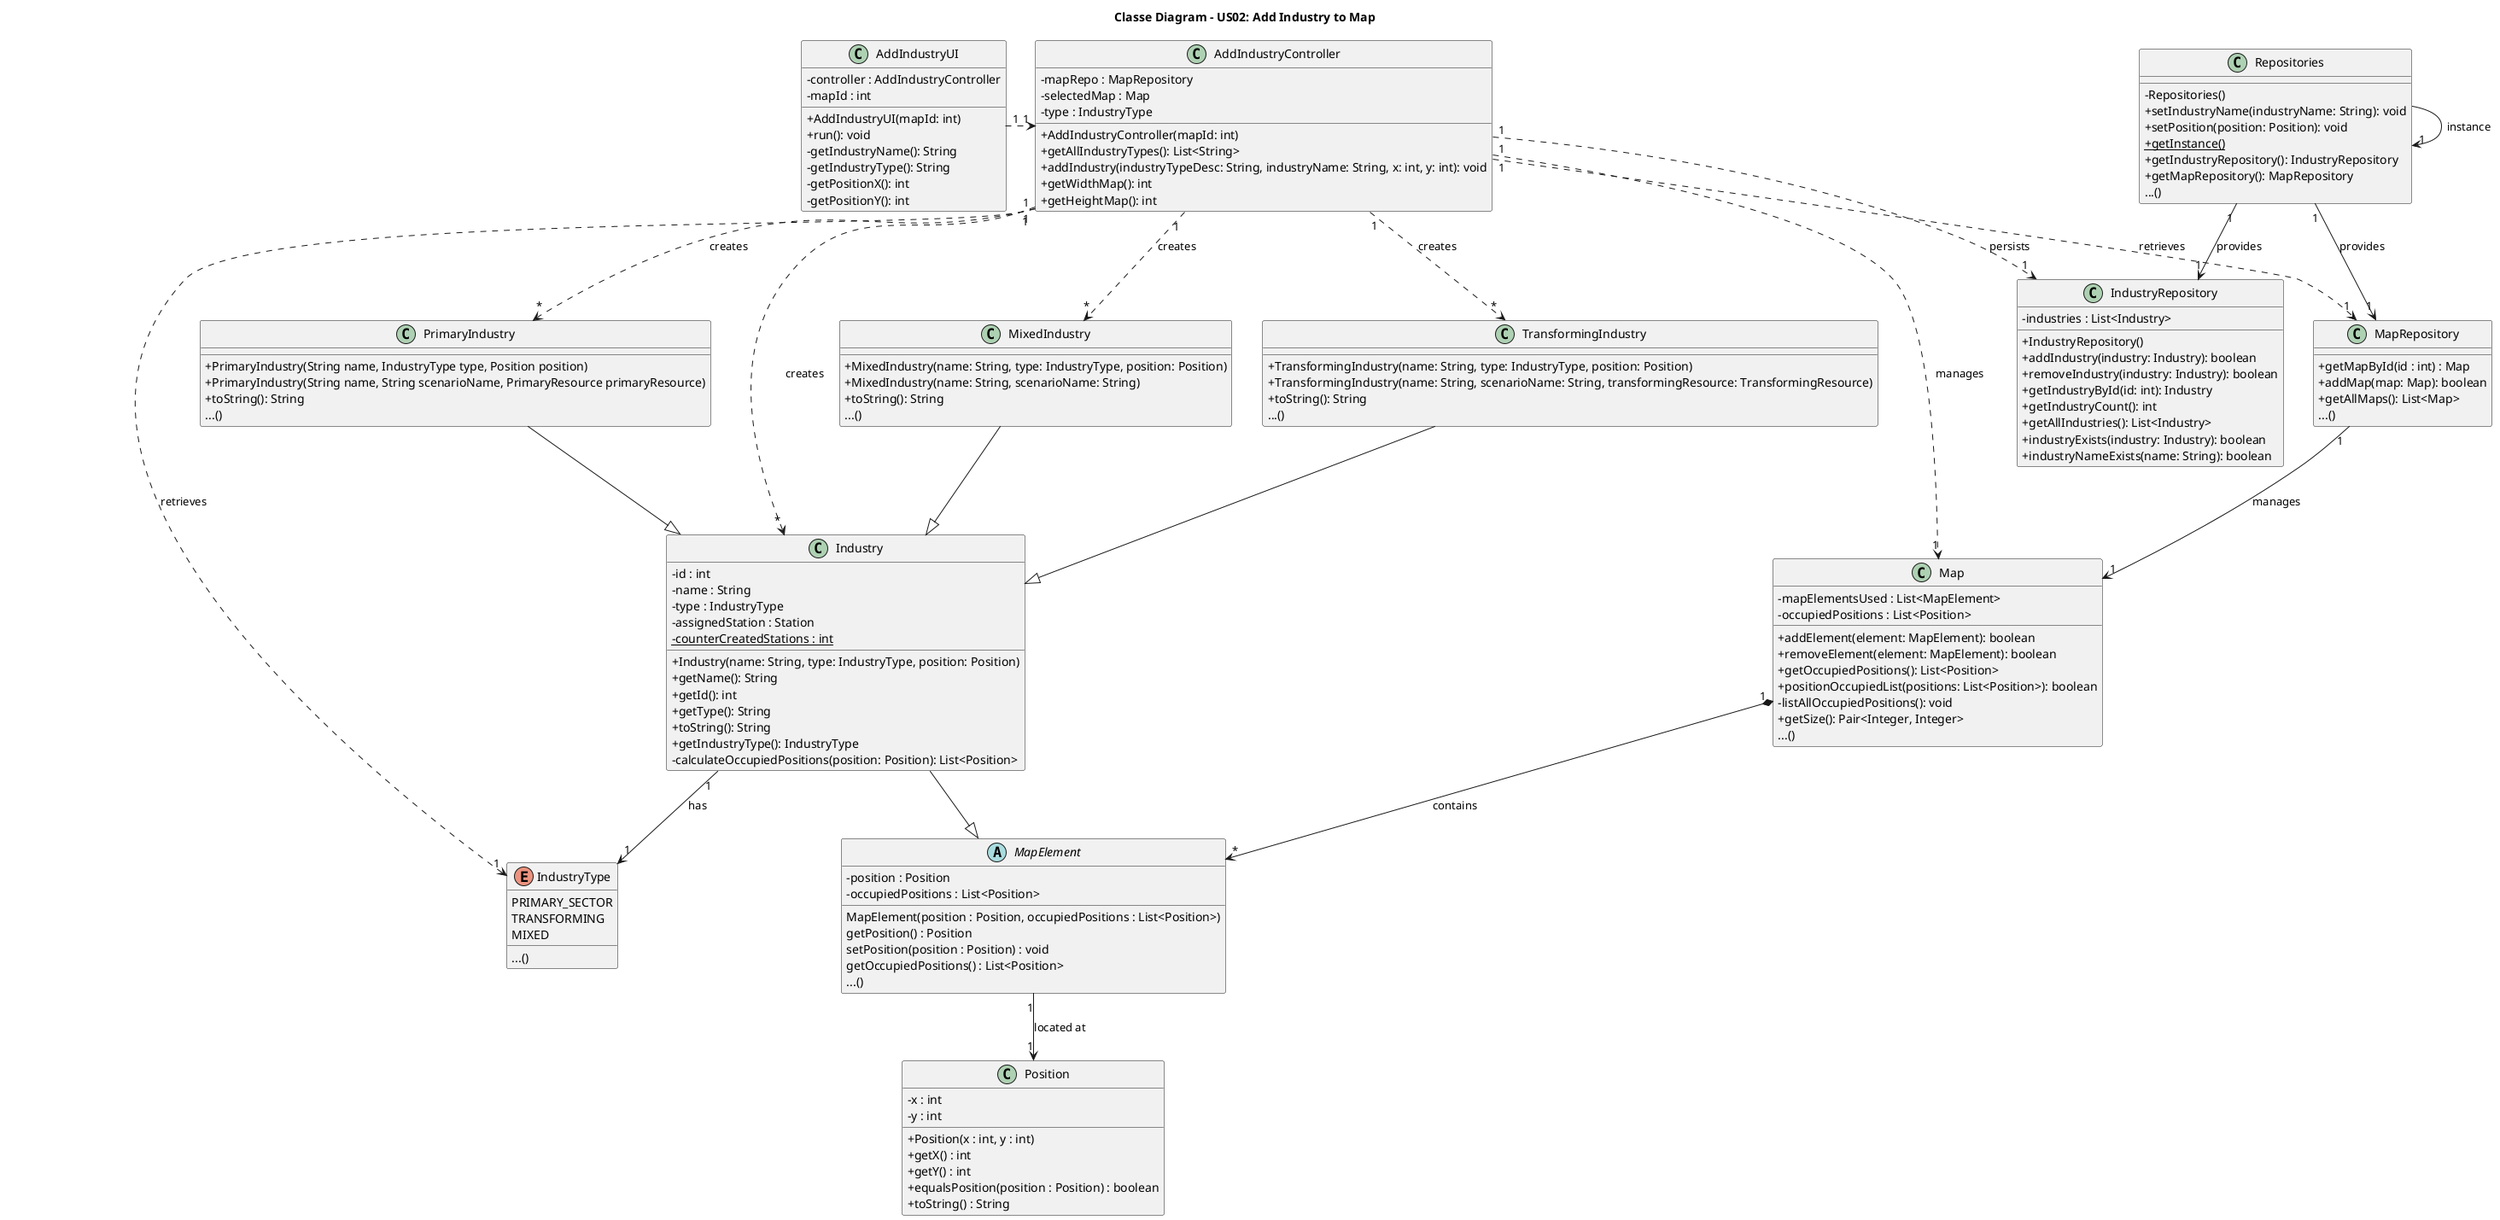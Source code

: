 @startuml

skinparam packageStyle rectangle
skinparam shadowing false
skinparam linetype polyline
skinparam linetype orto
skinparam classAttributeIconSize 0

title Classe Diagram - US02: Add Industry to Map

' --------------------
' DOMAIN CLASSES
' --------------------
class Industry {
    - id : int
    - name : String
    - type : IndustryType
    - assignedStation : Station
    - {static} counterCreatedStations : int
    + Industry(name: String, type: IndustryType, position: Position)
    + getName(): String
    + getId(): int
    + getType(): String
    + toString(): String
    + getIndustryType(): IndustryType
    - calculateOccupiedPositions(position: Position): List<Position>
}

enum IndustryType {
    PRIMARY_SECTOR
    TRANSFORMING
    MIXED
    ...()
}

class PrimaryIndustry {
    + PrimaryIndustry(String name, IndustryType type, Position position)
    + PrimaryIndustry(String name, String scenarioName, PrimaryResource primaryResource)
    + toString(): String
    ...()
}

class MixedIndustry {
    + MixedIndustry(name: String, type: IndustryType, position: Position)
    + MixedIndustry(name: String, scenarioName: String)
    + toString(): String
    ...()
}

class TransformingIndustry {
    + TransformingIndustry(name: String, type: IndustryType, position: Position)
    + TransformingIndustry(name: String, scenarioName: String, transformingResource: TransformingResource)
    + toString(): String
    ...()
}

class Position {
    + Position(x : int, y : int)
    + getX() : int
    + getY() : int
    + equalsPosition(position : Position) : boolean
    + toString() : String
    - x : int
    - y : int
}

class Map {
    - mapElementsUsed : List<MapElement>
    - occupiedPositions : List<Position>
    + addElement(element: MapElement): boolean
    + removeElement(element: MapElement): boolean
    + getOccupiedPositions(): List<Position>
    + positionOccupiedList(positions: List<Position>): boolean
    - listAllOccupiedPositions(): void
    + getSize(): Pair<Integer, Integer>
    ...()
}

abstract class MapElement {
    - position : Position
    - occupiedPositions : List<Position>
    MapElement(position : Position, occupiedPositions : List<Position>)
    getPosition() : Position
    setPosition(position : Position) : void
    getOccupiedPositions() : List<Position>
    ...()
}

Industry --|> MapElement
PrimaryIndustry --|> Industry
MixedIndustry --|> Industry
TransformingIndustry --|> Industry

' --------------------
' CONTROLLERS
' --------------------
class AddIndustryController {
    - mapRepo : MapRepository
    - selectedMap : Map
    - type : IndustryType
    + AddIndustryController(mapId: int)
    + getAllIndustryTypes(): List<String>
    + addIndustry(industryTypeDesc: String, industryName: String, x: int, y: int): void
    + getWidthMap(): int
    + getHeightMap(): int
}

' --------------------
' UI

class AddIndustryUI {
    - controller : AddIndustryController
    - mapId : int
    + AddIndustryUI(mapId: int)
    + run(): void
    - getIndustryName(): String
    - getIndustryType(): String
    - getPositionX(): int
    - getPositionY(): int
}

' --------------------
' REPOSITORIES
' --------------------
class IndustryRepository {
    - industries : List<Industry>
    + IndustryRepository()
    + addIndustry(industry: Industry): boolean
    + removeIndustry(industry: Industry): boolean
    + getIndustryById(id: int): Industry
    + getIndustryCount(): int
    + getAllIndustries(): List<Industry>
    + industryExists(industry: Industry): boolean
    + industryNameExists(name: String): boolean
}

class Repositories {
    - Repositories()
    + setIndustryName(industryName: String): void
    + setPosition(position: Position): void
    + {static} getInstance()
    + getIndustryRepository(): IndustryRepository
    + getMapRepository(): MapRepository
    ...()
}

class MapRepository {
    + getMapById(id : int) : Map
    + addMap(map: Map): boolean
    + getAllMaps(): List<Map>
    ...()
}

' --------------------
' RELATIONSHIPS
' --------------------
AddIndustryUI "1" .> "1" AddIndustryController

AddIndustryController "1" .> "1" Map : manages
AddIndustryController "1" ..> "*" Industry : creates
AddIndustryController "1" ..> "*" PrimaryIndustry : creates
AddIndustryController "1" ..> "*" TransformingIndustry : creates
AddIndustryController "1" ..> "*" MixedIndustry : creates
AddIndustryController "1" ..> "1" IndustryRepository : persists
AddIndustryController "1" ..> "1" IndustryType : retrieves
AddIndustryController "1" ..> "1" MapRepository : retrieves

Industry "1" --> "1" IndustryType : has

Map "1" *--> "*" MapElement : contains
MapElement "1" --> "1" Position : located at

Repositories -> "1" Repositories : instance
Repositories "1" --> "1" IndustryRepository : provides
Repositories "1" --> "1" MapRepository : provides
MapRepository "1" --> "1" Map : manages

@enduml
